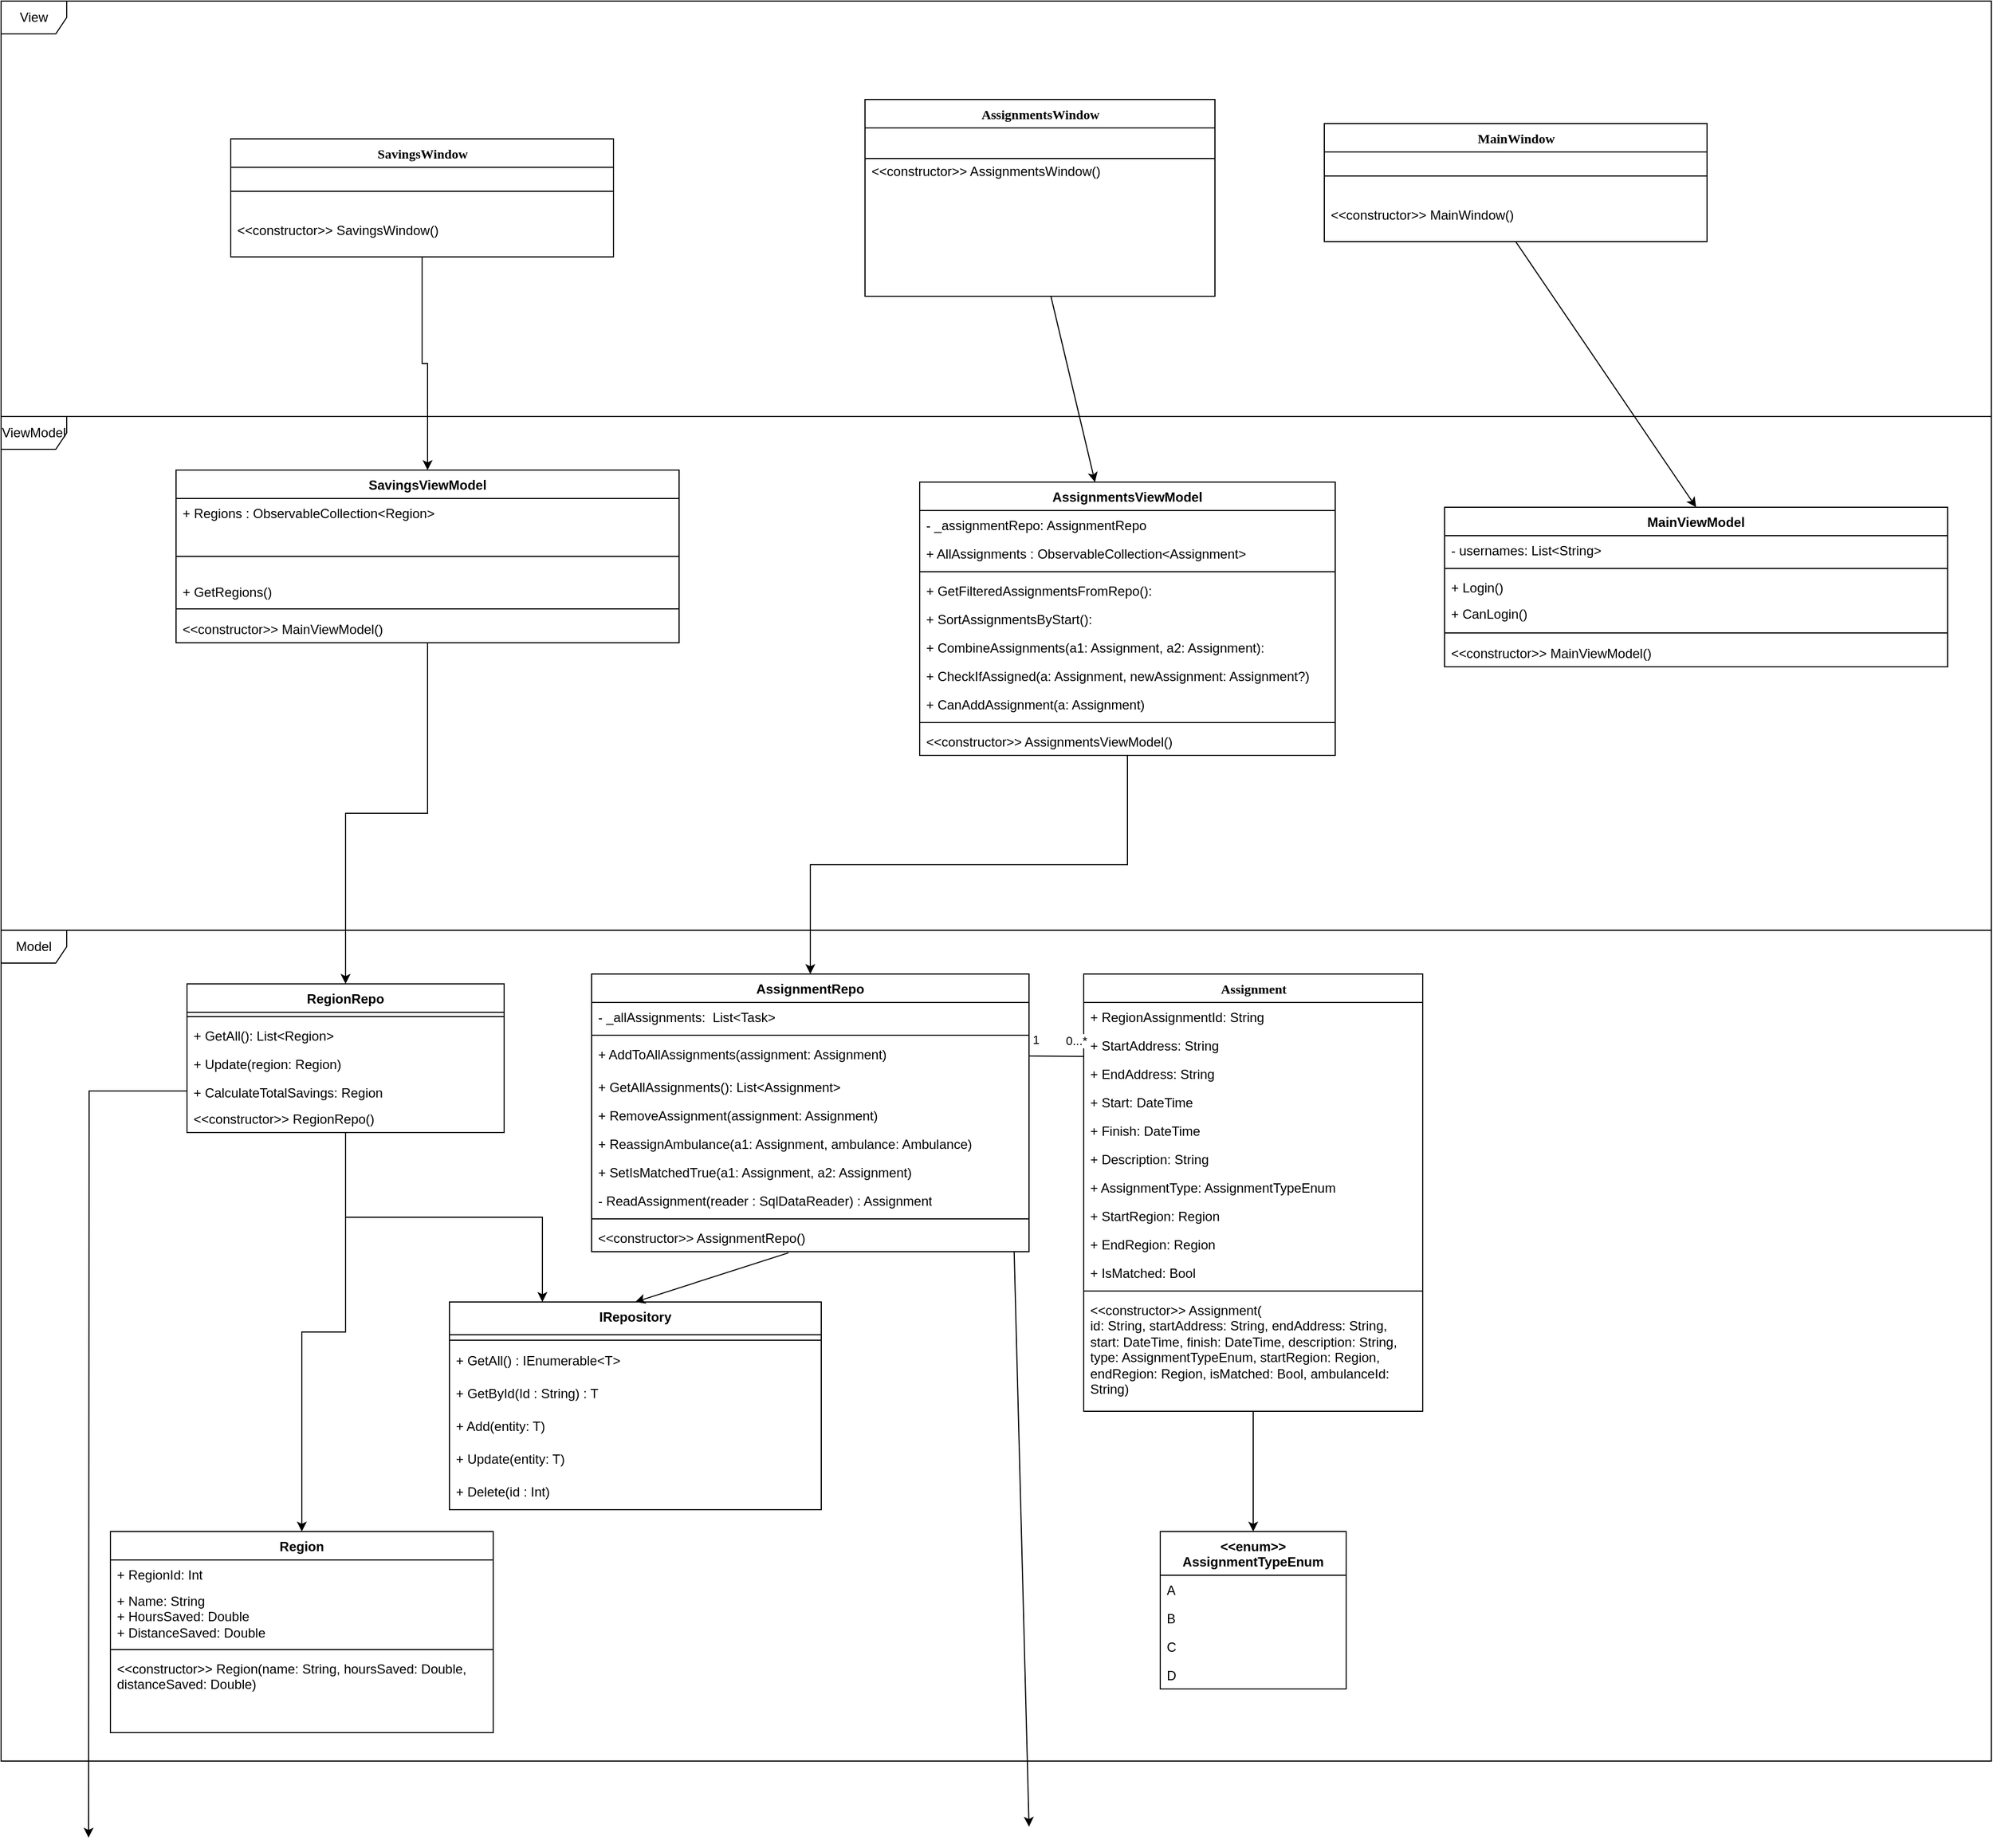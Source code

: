 <mxfile version="24.7.16">
  <diagram name="Page-1" id="6133507b-19e7-1e82-6fc7-422aa6c4b21f">
    <mxGraphModel dx="3480" dy="1374" grid="1" gridSize="10" guides="1" tooltips="1" connect="1" arrows="1" fold="1" page="1" pageScale="1" pageWidth="1100" pageHeight="850" background="none" math="0" shadow="0">
      <root>
        <mxCell id="0" />
        <mxCell id="1" parent="0" />
        <object label="&lt;div&gt;AssignmentsWindow&lt;/div&gt;&lt;div&gt;&lt;br&gt;&lt;/div&gt;" AssignmentsWindow="" id="78961159f06e98e8-17">
          <mxCell style="swimlane;html=1;fontStyle=1;align=center;verticalAlign=top;childLayout=stackLayout;horizontal=1;startSize=26;horizontalStack=0;resizeParent=1;resizeLast=0;collapsible=1;marginBottom=0;swimlaneFillColor=#ffffff;rounded=0;shadow=0;comic=0;labelBackgroundColor=none;strokeWidth=1;fillColor=none;fontFamily=Verdana;fontSize=12;movable=1;resizable=1;rotatable=1;deletable=1;editable=1;locked=0;connectable=1;" parent="1" vertex="1">
            <mxGeometry x="20" y="100" width="320" height="180" as="geometry" />
          </mxCell>
        </object>
        <mxCell id="w_FCNFXschIVTDnrTgpB-2" value="&amp;nbsp;" style="text;strokeColor=none;fillColor=none;align=left;verticalAlign=top;spacingLeft=4;spacingRight=4;overflow=hidden;rotatable=0;points=[[0,0.5],[1,0.5]];portConstraint=eastwest;whiteSpace=wrap;html=1;" parent="78961159f06e98e8-17" vertex="1">
          <mxGeometry y="26" width="320" height="26" as="geometry" />
        </mxCell>
        <mxCell id="w_FCNFXschIVTDnrTgpB-6" value="&amp;lt;&amp;lt;constructor&amp;gt;&amp;gt; AssignmentsWindow() " style="text;strokeColor=none;fillColor=none;align=left;verticalAlign=top;spacingLeft=4;spacingRight=4;overflow=hidden;rotatable=0;points=[[0,0.5],[1,0.5]];portConstraint=eastwest;whiteSpace=wrap;html=1;" parent="78961159f06e98e8-17" vertex="1">
          <mxGeometry y="52" width="320" height="26" as="geometry" />
        </mxCell>
        <mxCell id="78961159f06e98e8-43" value="MainWindow" style="swimlane;html=1;fontStyle=1;align=center;verticalAlign=top;childLayout=stackLayout;horizontal=1;startSize=26;horizontalStack=0;resizeParent=1;resizeLast=0;collapsible=1;marginBottom=0;swimlaneFillColor=#ffffff;rounded=0;shadow=0;comic=0;labelBackgroundColor=none;strokeWidth=1;fillColor=none;fontFamily=Verdana;fontSize=12" parent="1" vertex="1">
          <mxGeometry x="440" y="122" width="350" height="108" as="geometry" />
        </mxCell>
        <mxCell id="w_FCNFXschIVTDnrTgpB-13" value="" style="line;strokeWidth=1;fillColor=none;align=left;verticalAlign=middle;spacingTop=-1;spacingLeft=3;spacingRight=3;rotatable=0;labelPosition=right;points=[];portConstraint=eastwest;strokeColor=inherit;" parent="78961159f06e98e8-43" vertex="1">
          <mxGeometry y="26" width="350" height="44" as="geometry" />
        </mxCell>
        <mxCell id="w_FCNFXschIVTDnrTgpB-14" value="&amp;lt;&amp;lt;constructor&amp;gt;&amp;gt; MainWindow() " style="text;strokeColor=none;fillColor=none;align=left;verticalAlign=top;spacingLeft=4;spacingRight=4;overflow=hidden;rotatable=0;points=[[0,0.5],[1,0.5]];portConstraint=eastwest;whiteSpace=wrap;html=1;" parent="78961159f06e98e8-43" vertex="1">
          <mxGeometry y="70" width="350" height="20" as="geometry" />
        </mxCell>
        <mxCell id="78961159f06e98e8-108" value="Assignment" style="swimlane;html=1;fontStyle=1;align=center;verticalAlign=top;childLayout=stackLayout;horizontal=1;startSize=26;horizontalStack=0;resizeParent=1;resizeLast=0;collapsible=1;marginBottom=0;swimlaneFillColor=#ffffff;rounded=0;shadow=0;comic=0;labelBackgroundColor=none;strokeWidth=1;fillColor=none;fontFamily=Verdana;fontSize=12" parent="1" vertex="1">
          <mxGeometry x="220" y="900" width="310" height="400" as="geometry" />
        </mxCell>
        <mxCell id="78961159f06e98e8-109" value="+ RegionAssignmentId: String" style="text;html=1;strokeColor=none;fillColor=none;align=left;verticalAlign=top;spacingLeft=4;spacingRight=4;whiteSpace=wrap;overflow=hidden;rotatable=0;points=[[0,0.5],[1,0.5]];portConstraint=eastwest;" parent="78961159f06e98e8-108" vertex="1">
          <mxGeometry y="26" width="310" height="26" as="geometry" />
        </mxCell>
        <mxCell id="78961159f06e98e8-110" value="+ StartAddress: String" style="text;html=1;strokeColor=none;fillColor=none;align=left;verticalAlign=top;spacingLeft=4;spacingRight=4;whiteSpace=wrap;overflow=hidden;rotatable=0;points=[[0,0.5],[1,0.5]];portConstraint=eastwest;" parent="78961159f06e98e8-108" vertex="1">
          <mxGeometry y="52" width="310" height="26" as="geometry" />
        </mxCell>
        <mxCell id="wk8aedMz6wveuseHpSyb-9" value="+ EndAddress: String" style="text;html=1;strokeColor=none;fillColor=none;align=left;verticalAlign=top;spacingLeft=4;spacingRight=4;whiteSpace=wrap;overflow=hidden;rotatable=0;points=[[0,0.5],[1,0.5]];portConstraint=eastwest;" parent="78961159f06e98e8-108" vertex="1">
          <mxGeometry y="78" width="310" height="26" as="geometry" />
        </mxCell>
        <mxCell id="wk8aedMz6wveuseHpSyb-10" value="+ Start: DateTime" style="text;html=1;strokeColor=none;fillColor=none;align=left;verticalAlign=top;spacingLeft=4;spacingRight=4;whiteSpace=wrap;overflow=hidden;rotatable=0;points=[[0,0.5],[1,0.5]];portConstraint=eastwest;" parent="78961159f06e98e8-108" vertex="1">
          <mxGeometry y="104" width="310" height="26" as="geometry" />
        </mxCell>
        <mxCell id="wk8aedMz6wveuseHpSyb-11" value="+ Finish: DateTime" style="text;html=1;strokeColor=none;fillColor=none;align=left;verticalAlign=top;spacingLeft=4;spacingRight=4;whiteSpace=wrap;overflow=hidden;rotatable=0;points=[[0,0.5],[1,0.5]];portConstraint=eastwest;" parent="78961159f06e98e8-108" vertex="1">
          <mxGeometry y="130" width="310" height="26" as="geometry" />
        </mxCell>
        <mxCell id="wk8aedMz6wveuseHpSyb-12" value="+ Description: String" style="text;html=1;strokeColor=none;fillColor=none;align=left;verticalAlign=top;spacingLeft=4;spacingRight=4;whiteSpace=wrap;overflow=hidden;rotatable=0;points=[[0,0.5],[1,0.5]];portConstraint=eastwest;" parent="78961159f06e98e8-108" vertex="1">
          <mxGeometry y="156" width="310" height="26" as="geometry" />
        </mxCell>
        <mxCell id="wk8aedMz6wveuseHpSyb-13" value="+ AssignmentType: AssignmentTypeEnum" style="text;html=1;strokeColor=none;fillColor=none;align=left;verticalAlign=top;spacingLeft=4;spacingRight=4;whiteSpace=wrap;overflow=hidden;rotatable=0;points=[[0,0.5],[1,0.5]];portConstraint=eastwest;" parent="78961159f06e98e8-108" vertex="1">
          <mxGeometry y="182" width="310" height="26" as="geometry" />
        </mxCell>
        <mxCell id="wk8aedMz6wveuseHpSyb-14" value="&lt;div&gt;+ StartRegion: Region&lt;/div&gt;" style="text;html=1;strokeColor=none;fillColor=none;align=left;verticalAlign=top;spacingLeft=4;spacingRight=4;whiteSpace=wrap;overflow=hidden;rotatable=0;points=[[0,0.5],[1,0.5]];portConstraint=eastwest;" parent="78961159f06e98e8-108" vertex="1">
          <mxGeometry y="208" width="310" height="26" as="geometry" />
        </mxCell>
        <mxCell id="wk8aedMz6wveuseHpSyb-15" value="+ EndRegion: Region" style="text;html=1;strokeColor=none;fillColor=none;align=left;verticalAlign=top;spacingLeft=4;spacingRight=4;whiteSpace=wrap;overflow=hidden;rotatable=0;points=[[0,0.5],[1,0.5]];portConstraint=eastwest;" parent="78961159f06e98e8-108" vertex="1">
          <mxGeometry y="234" width="310" height="26" as="geometry" />
        </mxCell>
        <mxCell id="wk8aedMz6wveuseHpSyb-40" value="+ IsMatched: Bool" style="text;html=1;strokeColor=none;fillColor=none;align=left;verticalAlign=top;spacingLeft=4;spacingRight=4;whiteSpace=wrap;overflow=hidden;rotatable=0;points=[[0,0.5],[1,0.5]];portConstraint=eastwest;" parent="78961159f06e98e8-108" vertex="1">
          <mxGeometry y="260" width="310" height="26" as="geometry" />
        </mxCell>
        <mxCell id="78961159f06e98e8-116" value="" style="line;html=1;strokeWidth=1;fillColor=none;align=left;verticalAlign=middle;spacingTop=-1;spacingLeft=3;spacingRight=3;rotatable=0;labelPosition=right;points=[];portConstraint=eastwest;" parent="78961159f06e98e8-108" vertex="1">
          <mxGeometry y="286" width="310" height="8" as="geometry" />
        </mxCell>
        <mxCell id="pi39ZVfkWH-q8esaPO29-7" value="&lt;div&gt;&amp;lt;&amp;lt;constructor&amp;gt;&amp;gt; Assignment(&lt;/div&gt;&lt;div&gt;id: String, startAddress: String, endAddress: String,&lt;/div&gt;&lt;div&gt;start: DateTime, finish: DateTime, description: String,&lt;/div&gt;&lt;div&gt;type: AssignmentTypeEnum, startRegion: Region,&lt;/div&gt;&lt;div&gt;endRegion: Region, isMatched: Bool, ambulanceId: String)&lt;/div&gt;" style="text;strokeColor=none;fillColor=none;align=left;verticalAlign=top;spacingLeft=4;spacingRight=4;overflow=hidden;rotatable=0;points=[[0,0.5],[1,0.5]];portConstraint=eastwest;whiteSpace=wrap;html=1;" parent="78961159f06e98e8-108" vertex="1">
          <mxGeometry y="294" width="310" height="106" as="geometry" />
        </mxCell>
        <mxCell id="LiIIhhn5Ps5Z9-WXhKOp-2" value="View" style="shape=umlFrame;whiteSpace=wrap;html=1;pointerEvents=0;" parent="1" vertex="1">
          <mxGeometry x="-770" y="10" width="1820" height="380" as="geometry" />
        </mxCell>
        <mxCell id="LiIIhhn5Ps5Z9-WXhKOp-3" value="ViewModel" style="shape=umlFrame;whiteSpace=wrap;html=1;pointerEvents=0;" parent="1" vertex="1">
          <mxGeometry x="-770" y="390" width="1820" height="470" as="geometry" />
        </mxCell>
        <mxCell id="LiIIhhn5Ps5Z9-WXhKOp-4" value="Model" style="shape=umlFrame;whiteSpace=wrap;html=1;pointerEvents=0;" parent="1" vertex="1">
          <mxGeometry x="-770" y="860" width="1820" height="760" as="geometry" />
        </mxCell>
        <mxCell id="wk8aedMz6wveuseHpSyb-1" value="AssignmentRepo" style="swimlane;fontStyle=1;align=center;verticalAlign=top;childLayout=stackLayout;horizontal=1;startSize=26;horizontalStack=0;resizeParent=1;resizeParentMax=0;resizeLast=0;collapsible=1;marginBottom=0;whiteSpace=wrap;html=1;" parent="1" vertex="1">
          <mxGeometry x="-230" y="900" width="400" height="254" as="geometry" />
        </mxCell>
        <mxCell id="wk8aedMz6wveuseHpSyb-2" value="- _allAssignments:&amp;nbsp; List&amp;lt;Task&amp;gt;" style="text;strokeColor=none;fillColor=none;align=left;verticalAlign=top;spacingLeft=4;spacingRight=4;overflow=hidden;rotatable=0;points=[[0,0.5],[1,0.5]];portConstraint=eastwest;whiteSpace=wrap;html=1;" parent="wk8aedMz6wveuseHpSyb-1" vertex="1">
          <mxGeometry y="26" width="400" height="26" as="geometry" />
        </mxCell>
        <mxCell id="wk8aedMz6wveuseHpSyb-3" value="" style="line;strokeWidth=1;fillColor=none;align=left;verticalAlign=middle;spacingTop=-1;spacingLeft=3;spacingRight=3;rotatable=0;labelPosition=right;points=[];portConstraint=eastwest;strokeColor=inherit;" parent="wk8aedMz6wveuseHpSyb-1" vertex="1">
          <mxGeometry y="52" width="400" height="8" as="geometry" />
        </mxCell>
        <mxCell id="wk8aedMz6wveuseHpSyb-44" value="+ AddToAllAssignments(assignment: Assignment)" style="text;html=1;strokeColor=none;fillColor=none;align=left;verticalAlign=top;spacingLeft=4;spacingRight=4;whiteSpace=wrap;overflow=hidden;rotatable=0;points=[[0,0.5],[1,0.5]];portConstraint=eastwest;" parent="wk8aedMz6wveuseHpSyb-1" vertex="1">
          <mxGeometry y="60" width="400" height="30" as="geometry" />
        </mxCell>
        <mxCell id="wk8aedMz6wveuseHpSyb-45" value="+ GetAllAssignments(): List&amp;lt;Assignment&amp;gt;" style="text;html=1;strokeColor=none;fillColor=none;align=left;verticalAlign=top;spacingLeft=4;spacingRight=4;whiteSpace=wrap;overflow=hidden;rotatable=0;points=[[0,0.5],[1,0.5]];portConstraint=eastwest;" parent="wk8aedMz6wveuseHpSyb-1" vertex="1">
          <mxGeometry y="90" width="400" height="26" as="geometry" />
        </mxCell>
        <mxCell id="wk8aedMz6wveuseHpSyb-46" value="+ RemoveAssignment(assignment: Assignment)" style="text;html=1;strokeColor=none;fillColor=none;align=left;verticalAlign=top;spacingLeft=4;spacingRight=4;whiteSpace=wrap;overflow=hidden;rotatable=0;points=[[0,0.5],[1,0.5]];portConstraint=eastwest;" parent="wk8aedMz6wveuseHpSyb-1" vertex="1">
          <mxGeometry y="116" width="400" height="26" as="geometry" />
        </mxCell>
        <mxCell id="pi39ZVfkWH-q8esaPO29-2" value="+ ReassignAmbulance(a1: Assignment, ambulance: Ambulance)&amp;nbsp; " style="text;strokeColor=none;fillColor=none;align=left;verticalAlign=top;spacingLeft=4;spacingRight=4;overflow=hidden;rotatable=0;points=[[0,0.5],[1,0.5]];portConstraint=eastwest;whiteSpace=wrap;html=1;" parent="wk8aedMz6wveuseHpSyb-1" vertex="1">
          <mxGeometry y="142" width="400" height="26" as="geometry" />
        </mxCell>
        <mxCell id="pi39ZVfkWH-q8esaPO29-3" value="+ SetIsMatchedTrue(a1: Assignment, a2: Assignment)" style="text;strokeColor=none;fillColor=none;align=left;verticalAlign=top;spacingLeft=4;spacingRight=4;overflow=hidden;rotatable=0;points=[[0,0.5],[1,0.5]];portConstraint=eastwest;whiteSpace=wrap;html=1;" parent="wk8aedMz6wveuseHpSyb-1" vertex="1">
          <mxGeometry y="168" width="400" height="26" as="geometry" />
        </mxCell>
        <mxCell id="ruRPyzoUIk_TEETxhgX9-29" value="- ReadAssignment(reader : SqlDataReader) : Assignment" style="text;strokeColor=none;fillColor=none;align=left;verticalAlign=top;spacingLeft=4;spacingRight=4;overflow=hidden;rotatable=0;points=[[0,0.5],[1,0.5]];portConstraint=eastwest;whiteSpace=wrap;html=1;" parent="wk8aedMz6wveuseHpSyb-1" vertex="1">
          <mxGeometry y="194" width="400" height="26" as="geometry" />
        </mxCell>
        <mxCell id="w_FCNFXschIVTDnrTgpB-23" value="" style="line;strokeWidth=1;fillColor=none;align=left;verticalAlign=middle;spacingTop=-1;spacingLeft=3;spacingRight=3;rotatable=0;labelPosition=right;points=[];portConstraint=eastwest;strokeColor=inherit;" parent="wk8aedMz6wveuseHpSyb-1" vertex="1">
          <mxGeometry y="220" width="400" height="8" as="geometry" />
        </mxCell>
        <mxCell id="w_FCNFXschIVTDnrTgpB-24" value="&amp;lt;&amp;lt;constructor&amp;gt;&amp;gt; AssignmentRepo()" style="text;strokeColor=none;fillColor=none;align=left;verticalAlign=top;spacingLeft=4;spacingRight=4;overflow=hidden;rotatable=0;points=[[0,0.5],[1,0.5]];portConstraint=eastwest;whiteSpace=wrap;html=1;" parent="wk8aedMz6wveuseHpSyb-1" vertex="1">
          <mxGeometry y="228" width="400" height="26" as="geometry" />
        </mxCell>
        <mxCell id="wk8aedMz6wveuseHpSyb-50" value="" style="endArrow=none;html=1;rounded=0;exitX=1;exitY=0.5;exitDx=0;exitDy=0;entryX=0;entryY=0.897;entryDx=0;entryDy=0;entryPerimeter=0;" parent="1" source="wk8aedMz6wveuseHpSyb-44" target="78961159f06e98e8-110" edge="1">
          <mxGeometry width="50" height="50" relative="1" as="geometry">
            <mxPoint x="530" y="1150" as="sourcePoint" />
            <mxPoint x="580" y="1100" as="targetPoint" />
          </mxGeometry>
        </mxCell>
        <mxCell id="wk8aedMz6wveuseHpSyb-53" value="0...*" style="edgeLabel;html=1;align=center;verticalAlign=middle;resizable=0;points=[];" parent="wk8aedMz6wveuseHpSyb-50" vertex="1" connectable="0">
          <mxGeometry x="0.692" relative="1" as="geometry">
            <mxPoint y="-15" as="offset" />
          </mxGeometry>
        </mxCell>
        <mxCell id="wk8aedMz6wveuseHpSyb-54" value="1" style="edgeLabel;html=1;align=center;verticalAlign=middle;resizable=0;points=[];" parent="wk8aedMz6wveuseHpSyb-50" vertex="1" connectable="0">
          <mxGeometry x="-0.756" y="1" relative="1" as="geometry">
            <mxPoint y="-14" as="offset" />
          </mxGeometry>
        </mxCell>
        <mxCell id="wk8aedMz6wveuseHpSyb-57" value="MainViewModel" style="swimlane;fontStyle=1;align=center;verticalAlign=top;childLayout=stackLayout;horizontal=1;startSize=26;horizontalStack=0;resizeParent=1;resizeParentMax=0;resizeLast=0;collapsible=1;marginBottom=0;whiteSpace=wrap;html=1;" parent="1" vertex="1">
          <mxGeometry x="550" y="473" width="460" height="146" as="geometry" />
        </mxCell>
        <mxCell id="ruRPyzoUIk_TEETxhgX9-1" value="- usernames: List&amp;lt;String&amp;gt;" style="text;strokeColor=none;fillColor=none;align=left;verticalAlign=top;spacingLeft=4;spacingRight=4;overflow=hidden;rotatable=0;points=[[0,0.5],[1,0.5]];portConstraint=eastwest;whiteSpace=wrap;html=1;" parent="wk8aedMz6wveuseHpSyb-57" vertex="1">
          <mxGeometry y="26" width="460" height="26" as="geometry" />
        </mxCell>
        <mxCell id="ruRPyzoUIk_TEETxhgX9-3" value="" style="line;strokeWidth=1;fillColor=none;align=left;verticalAlign=middle;spacingTop=-1;spacingLeft=3;spacingRight=3;rotatable=0;labelPosition=right;points=[];portConstraint=eastwest;strokeColor=inherit;" parent="wk8aedMz6wveuseHpSyb-57" vertex="1">
          <mxGeometry y="52" width="460" height="8" as="geometry" />
        </mxCell>
        <mxCell id="ruRPyzoUIk_TEETxhgX9-6" value="+ Login()" style="text;strokeColor=none;fillColor=none;align=left;verticalAlign=top;spacingLeft=4;spacingRight=4;overflow=hidden;rotatable=0;points=[[0,0.5],[1,0.5]];portConstraint=eastwest;whiteSpace=wrap;html=1;" parent="wk8aedMz6wveuseHpSyb-57" vertex="1">
          <mxGeometry y="60" width="460" height="24" as="geometry" />
        </mxCell>
        <mxCell id="ruRPyzoUIk_TEETxhgX9-7" value="+ CanLogin()" style="text;strokeColor=none;fillColor=none;align=left;verticalAlign=top;spacingLeft=4;spacingRight=4;overflow=hidden;rotatable=0;points=[[0,0.5],[1,0.5]];portConstraint=eastwest;whiteSpace=wrap;html=1;" parent="wk8aedMz6wveuseHpSyb-57" vertex="1">
          <mxGeometry y="84" width="460" height="26" as="geometry" />
        </mxCell>
        <mxCell id="ruRPyzoUIk_TEETxhgX9-4" value="" style="line;strokeWidth=1;fillColor=none;align=left;verticalAlign=middle;spacingTop=-1;spacingLeft=3;spacingRight=3;rotatable=0;labelPosition=right;points=[];portConstraint=eastwest;strokeColor=inherit;" parent="wk8aedMz6wveuseHpSyb-57" vertex="1">
          <mxGeometry y="110" width="460" height="10" as="geometry" />
        </mxCell>
        <mxCell id="ruRPyzoUIk_TEETxhgX9-5" value="&amp;lt;&amp;lt;constructor&amp;gt;&amp;gt; MainViewModel()" style="text;strokeColor=none;fillColor=none;align=left;verticalAlign=top;spacingLeft=4;spacingRight=4;overflow=hidden;rotatable=0;points=[[0,0.5],[1,0.5]];portConstraint=eastwest;whiteSpace=wrap;html=1;" parent="wk8aedMz6wveuseHpSyb-57" vertex="1">
          <mxGeometry y="120" width="460" height="26" as="geometry" />
        </mxCell>
        <mxCell id="wk8aedMz6wveuseHpSyb-61" value="AssignmentsViewModel" style="swimlane;fontStyle=1;align=center;verticalAlign=top;childLayout=stackLayout;horizontal=1;startSize=26;horizontalStack=0;resizeParent=1;resizeParentMax=0;resizeLast=0;collapsible=1;marginBottom=0;whiteSpace=wrap;html=1;" parent="1" vertex="1">
          <mxGeometry x="70" y="450" width="380" height="250" as="geometry" />
        </mxCell>
        <mxCell id="wk8aedMz6wveuseHpSyb-62" value="- _assignmentRepo: AssignmentRepo" style="text;strokeColor=none;fillColor=none;align=left;verticalAlign=top;spacingLeft=4;spacingRight=4;overflow=hidden;rotatable=0;points=[[0,0.5],[1,0.5]];portConstraint=eastwest;whiteSpace=wrap;html=1;" parent="wk8aedMz6wveuseHpSyb-61" vertex="1">
          <mxGeometry y="26" width="380" height="26" as="geometry" />
        </mxCell>
        <mxCell id="w_FCNFXschIVTDnrTgpB-15" value="+ AllAssignments : ObservableCollection&amp;lt;Assignment&amp;gt;" style="text;strokeColor=none;fillColor=none;align=left;verticalAlign=top;spacingLeft=4;spacingRight=4;overflow=hidden;rotatable=0;points=[[0,0.5],[1,0.5]];portConstraint=eastwest;whiteSpace=wrap;html=1;" parent="wk8aedMz6wveuseHpSyb-61" vertex="1">
          <mxGeometry y="52" width="380" height="26" as="geometry" />
        </mxCell>
        <mxCell id="wk8aedMz6wveuseHpSyb-63" value="" style="line;strokeWidth=1;fillColor=none;align=left;verticalAlign=middle;spacingTop=-1;spacingLeft=3;spacingRight=3;rotatable=0;labelPosition=right;points=[];portConstraint=eastwest;strokeColor=inherit;" parent="wk8aedMz6wveuseHpSyb-61" vertex="1">
          <mxGeometry y="78" width="380" height="8" as="geometry" />
        </mxCell>
        <mxCell id="wk8aedMz6wveuseHpSyb-64" value="+ GetFilteredAssignmentsFromRepo():&amp;nbsp;" style="text;strokeColor=none;fillColor=none;align=left;verticalAlign=top;spacingLeft=4;spacingRight=4;overflow=hidden;rotatable=0;points=[[0,0.5],[1,0.5]];portConstraint=eastwest;whiteSpace=wrap;html=1;" parent="wk8aedMz6wveuseHpSyb-61" vertex="1">
          <mxGeometry y="86" width="380" height="26" as="geometry" />
        </mxCell>
        <mxCell id="wk8aedMz6wveuseHpSyb-71" value="&lt;div&gt;+ SortAssignmentsByStart():&lt;/div&gt;&lt;div&gt;&lt;br&gt;&lt;/div&gt;" style="text;strokeColor=none;fillColor=none;align=left;verticalAlign=top;spacingLeft=4;spacingRight=4;overflow=hidden;rotatable=0;points=[[0,0.5],[1,0.5]];portConstraint=eastwest;whiteSpace=wrap;html=1;" parent="wk8aedMz6wveuseHpSyb-61" vertex="1">
          <mxGeometry y="112" width="380" height="26" as="geometry" />
        </mxCell>
        <mxCell id="pi39ZVfkWH-q8esaPO29-1" value="+ CombineAssignments(a1: Assignment, a2: Assignment):" style="text;strokeColor=none;fillColor=none;align=left;verticalAlign=top;spacingLeft=4;spacingRight=4;overflow=hidden;rotatable=0;points=[[0,0.5],[1,0.5]];portConstraint=eastwest;whiteSpace=wrap;html=1;" parent="wk8aedMz6wveuseHpSyb-61" vertex="1">
          <mxGeometry y="138" width="380" height="26" as="geometry" />
        </mxCell>
        <mxCell id="FW3K1UX7M-Oo-U68jjP3-2" value="+ CheckIfAssigned(a: Assignment, newAssignment: Assignment?)" style="text;strokeColor=none;fillColor=none;align=left;verticalAlign=top;spacingLeft=4;spacingRight=4;overflow=hidden;rotatable=0;points=[[0,0.5],[1,0.5]];portConstraint=eastwest;whiteSpace=wrap;html=1;" parent="wk8aedMz6wveuseHpSyb-61" vertex="1">
          <mxGeometry y="164" width="380" height="26" as="geometry" />
        </mxCell>
        <mxCell id="FW3K1UX7M-Oo-U68jjP3-3" value="+&amp;nbsp;CanAddAssignment(a: Assignment)" style="text;strokeColor=none;fillColor=none;align=left;verticalAlign=top;spacingLeft=4;spacingRight=4;overflow=hidden;rotatable=0;points=[[0,0.5],[1,0.5]];portConstraint=eastwest;whiteSpace=wrap;html=1;" parent="wk8aedMz6wveuseHpSyb-61" vertex="1">
          <mxGeometry y="190" width="380" height="26" as="geometry" />
        </mxCell>
        <mxCell id="w_FCNFXschIVTDnrTgpB-22" value="" style="line;strokeWidth=1;fillColor=none;align=left;verticalAlign=middle;spacingTop=-1;spacingLeft=3;spacingRight=3;rotatable=0;labelPosition=right;points=[];portConstraint=eastwest;strokeColor=inherit;" parent="wk8aedMz6wveuseHpSyb-61" vertex="1">
          <mxGeometry y="216" width="380" height="8" as="geometry" />
        </mxCell>
        <mxCell id="w_FCNFXschIVTDnrTgpB-21" value="&amp;lt;&amp;lt;constructor&amp;gt;&amp;gt; AssignmentsViewModel()" style="text;strokeColor=none;fillColor=none;align=left;verticalAlign=top;spacingLeft=4;spacingRight=4;overflow=hidden;rotatable=0;points=[[0,0.5],[1,0.5]];portConstraint=eastwest;whiteSpace=wrap;html=1;" parent="wk8aedMz6wveuseHpSyb-61" vertex="1">
          <mxGeometry y="224" width="380" height="26" as="geometry" />
        </mxCell>
        <mxCell id="wk8aedMz6wveuseHpSyb-65" value="" style="endArrow=none;html=1;rounded=0;exitX=0.5;exitY=0;exitDx=0;exitDy=0;startArrow=classic;startFill=1;" parent="1" source="wk8aedMz6wveuseHpSyb-1" target="wk8aedMz6wveuseHpSyb-61" edge="1">
          <mxGeometry width="50" height="50" relative="1" as="geometry">
            <mxPoint x="420" y="620" as="sourcePoint" />
            <mxPoint x="560" y="580" as="targetPoint" />
            <Array as="points">
              <mxPoint x="-30" y="800" />
              <mxPoint x="260" y="800" />
            </Array>
          </mxGeometry>
        </mxCell>
        <mxCell id="w_FCNFXschIVTDnrTgpB-5" value="" style="line;strokeWidth=1;fillColor=none;align=left;verticalAlign=middle;spacingTop=-1;spacingLeft=3;spacingRight=3;rotatable=0;labelPosition=right;points=[];portConstraint=eastwest;strokeColor=inherit;" parent="1" vertex="1">
          <mxGeometry x="20" y="150" width="320" height="8" as="geometry" />
        </mxCell>
        <mxCell id="w_FCNFXschIVTDnrTgpB-17" value="" style="endArrow=classic;html=1;rounded=0;entryX=0.5;entryY=0;entryDx=0;entryDy=0;exitX=0.5;exitY=1;exitDx=0;exitDy=0;" parent="1" source="78961159f06e98e8-43" target="wk8aedMz6wveuseHpSyb-57" edge="1">
          <mxGeometry width="50" height="50" relative="1" as="geometry">
            <mxPoint x="620" y="280" as="sourcePoint" />
            <mxPoint x="670" y="280" as="targetPoint" />
          </mxGeometry>
        </mxCell>
        <mxCell id="w_FCNFXschIVTDnrTgpB-20" value="" style="endArrow=classic;html=1;rounded=0;" parent="1" target="wk8aedMz6wveuseHpSyb-61" edge="1">
          <mxGeometry width="50" height="50" relative="1" as="geometry">
            <mxPoint x="190" y="280" as="sourcePoint" />
            <mxPoint x="220" y="190" as="targetPoint" />
          </mxGeometry>
        </mxCell>
        <mxCell id="w_FCNFXschIVTDnrTgpB-25" value="&lt;div&gt;&amp;lt;&amp;lt;enum&amp;gt;&amp;gt;&lt;/div&gt;AssignmentTypeEnum" style="swimlane;fontStyle=1;align=center;verticalAlign=top;childLayout=stackLayout;horizontal=1;startSize=40;horizontalStack=0;resizeParent=1;resizeParentMax=0;resizeLast=0;collapsible=1;marginBottom=0;whiteSpace=wrap;html=1;" parent="1" vertex="1">
          <mxGeometry x="290" y="1410" width="170" height="144" as="geometry" />
        </mxCell>
        <mxCell id="w_FCNFXschIVTDnrTgpB-26" value="A" style="text;strokeColor=none;fillColor=none;align=left;verticalAlign=top;spacingLeft=4;spacingRight=4;overflow=hidden;rotatable=0;points=[[0,0.5],[1,0.5]];portConstraint=eastwest;whiteSpace=wrap;html=1;" parent="w_FCNFXschIVTDnrTgpB-25" vertex="1">
          <mxGeometry y="40" width="170" height="26" as="geometry" />
        </mxCell>
        <mxCell id="w_FCNFXschIVTDnrTgpB-27" value="B" style="text;strokeColor=none;fillColor=none;align=left;verticalAlign=top;spacingLeft=4;spacingRight=4;overflow=hidden;rotatable=0;points=[[0,0.5],[1,0.5]];portConstraint=eastwest;whiteSpace=wrap;html=1;" parent="w_FCNFXschIVTDnrTgpB-25" vertex="1">
          <mxGeometry y="66" width="170" height="26" as="geometry" />
        </mxCell>
        <mxCell id="w_FCNFXschIVTDnrTgpB-28" value="C" style="text;strokeColor=none;fillColor=none;align=left;verticalAlign=top;spacingLeft=4;spacingRight=4;overflow=hidden;rotatable=0;points=[[0,0.5],[1,0.5]];portConstraint=eastwest;whiteSpace=wrap;html=1;" parent="w_FCNFXschIVTDnrTgpB-25" vertex="1">
          <mxGeometry y="92" width="170" height="26" as="geometry" />
        </mxCell>
        <mxCell id="w_FCNFXschIVTDnrTgpB-29" value="D" style="text;strokeColor=none;fillColor=none;align=left;verticalAlign=top;spacingLeft=4;spacingRight=4;overflow=hidden;rotatable=0;points=[[0,0.5],[1,0.5]];portConstraint=eastwest;whiteSpace=wrap;html=1;" parent="w_FCNFXschIVTDnrTgpB-25" vertex="1">
          <mxGeometry y="118" width="170" height="26" as="geometry" />
        </mxCell>
        <mxCell id="pi39ZVfkWH-q8esaPO29-10" value="" style="endArrow=classic;html=1;rounded=0;" parent="1" source="78961159f06e98e8-108" target="w_FCNFXschIVTDnrTgpB-25" edge="1">
          <mxGeometry width="50" height="50" relative="1" as="geometry">
            <mxPoint x="410" y="1390" as="sourcePoint" />
            <mxPoint x="460" y="1340" as="targetPoint" />
          </mxGeometry>
        </mxCell>
        <mxCell id="ruRPyzoUIk_TEETxhgX9-8" value="IRepository" style="swimlane;fontStyle=1;align=center;verticalAlign=top;childLayout=stackLayout;horizontal=1;startSize=30;horizontalStack=0;resizeParent=1;resizeParentMax=0;resizeLast=0;collapsible=1;marginBottom=0;whiteSpace=wrap;html=1;" parent="1" vertex="1">
          <mxGeometry x="-360" y="1200" width="340" height="190" as="geometry" />
        </mxCell>
        <mxCell id="ruRPyzoUIk_TEETxhgX9-20" value="" style="line;html=1;strokeWidth=1;fillColor=none;align=left;verticalAlign=middle;spacingTop=-1;spacingLeft=3;spacingRight=3;rotatable=0;labelPosition=right;points=[];portConstraint=eastwest;" parent="ruRPyzoUIk_TEETxhgX9-8" vertex="1">
          <mxGeometry y="30" width="340" height="10" as="geometry" />
        </mxCell>
        <mxCell id="ruRPyzoUIk_TEETxhgX9-22" value="+ GetAll() :&amp;nbsp;IEnumerable&amp;lt;T&amp;gt;" style="text;html=1;strokeColor=none;fillColor=none;align=left;verticalAlign=top;spacingLeft=4;spacingRight=4;whiteSpace=wrap;overflow=hidden;rotatable=0;points=[[0,0.5],[1,0.5]];portConstraint=eastwest;" parent="ruRPyzoUIk_TEETxhgX9-8" vertex="1">
          <mxGeometry y="40" width="340" height="30" as="geometry" />
        </mxCell>
        <mxCell id="ruRPyzoUIk_TEETxhgX9-23" value="+ GetById(Id : String) : T" style="text;html=1;strokeColor=none;fillColor=none;align=left;verticalAlign=top;spacingLeft=4;spacingRight=4;whiteSpace=wrap;overflow=hidden;rotatable=0;points=[[0,0.5],[1,0.5]];portConstraint=eastwest;" parent="ruRPyzoUIk_TEETxhgX9-8" vertex="1">
          <mxGeometry y="70" width="340" height="30" as="geometry" />
        </mxCell>
        <mxCell id="ruRPyzoUIk_TEETxhgX9-25" value="+ Add(entity: T)&amp;nbsp;" style="text;html=1;strokeColor=none;fillColor=none;align=left;verticalAlign=top;spacingLeft=4;spacingRight=4;whiteSpace=wrap;overflow=hidden;rotatable=0;points=[[0,0.5],[1,0.5]];portConstraint=eastwest;" parent="ruRPyzoUIk_TEETxhgX9-8" vertex="1">
          <mxGeometry y="100" width="340" height="30" as="geometry" />
        </mxCell>
        <mxCell id="ruRPyzoUIk_TEETxhgX9-26" value="+ Update(entity: T)&amp;nbsp;" style="text;html=1;strokeColor=none;fillColor=none;align=left;verticalAlign=top;spacingLeft=4;spacingRight=4;whiteSpace=wrap;overflow=hidden;rotatable=0;points=[[0,0.5],[1,0.5]];portConstraint=eastwest;" parent="ruRPyzoUIk_TEETxhgX9-8" vertex="1">
          <mxGeometry y="130" width="340" height="30" as="geometry" />
        </mxCell>
        <mxCell id="ruRPyzoUIk_TEETxhgX9-27" value="+ Delete(id : Int)&amp;nbsp;" style="text;html=1;strokeColor=none;fillColor=none;align=left;verticalAlign=top;spacingLeft=4;spacingRight=4;whiteSpace=wrap;overflow=hidden;rotatable=0;points=[[0,0.5],[1,0.5]];portConstraint=eastwest;" parent="ruRPyzoUIk_TEETxhgX9-8" vertex="1">
          <mxGeometry y="160" width="340" height="30" as="geometry" />
        </mxCell>
        <mxCell id="ruRPyzoUIk_TEETxhgX9-28" value="" style="endArrow=classic;html=1;rounded=0;entryX=0.5;entryY=0;entryDx=0;entryDy=0;exitX=0.45;exitY=1.04;exitDx=0;exitDy=0;exitPerimeter=0;" parent="1" source="w_FCNFXschIVTDnrTgpB-24" target="ruRPyzoUIk_TEETxhgX9-8" edge="1">
          <mxGeometry width="50" height="50" relative="1" as="geometry">
            <mxPoint x="-40" y="1128" as="sourcePoint" />
            <mxPoint x="-40" y="1238" as="targetPoint" />
          </mxGeometry>
        </mxCell>
        <mxCell id="ruRPyzoUIk_TEETxhgX9-32" value="" style="endArrow=classic;html=1;rounded=0;exitX=0.966;exitY=1.008;exitDx=0;exitDy=0;exitPerimeter=0;" parent="1" source="w_FCNFXschIVTDnrTgpB-24" edge="1">
          <mxGeometry width="50" height="50" relative="1" as="geometry">
            <mxPoint x="160" y="1158" as="sourcePoint" />
            <mxPoint x="170" y="1680" as="targetPoint" />
          </mxGeometry>
        </mxCell>
        <mxCell id="nh3aIRSLyLPaPqqnHkec-24" style="edgeStyle=orthogonalEdgeStyle;rounded=0;orthogonalLoop=1;jettySize=auto;html=1;entryX=0.5;entryY=0;entryDx=0;entryDy=0;" parent="1" source="nh3aIRSLyLPaPqqnHkec-1" target="nh3aIRSLyLPaPqqnHkec-4" edge="1">
          <mxGeometry relative="1" as="geometry" />
        </mxCell>
        <mxCell id="nh3aIRSLyLPaPqqnHkec-1" value="SavingsWindow" style="swimlane;html=1;fontStyle=1;align=center;verticalAlign=top;childLayout=stackLayout;horizontal=1;startSize=26;horizontalStack=0;resizeParent=1;resizeLast=0;collapsible=1;marginBottom=0;swimlaneFillColor=#ffffff;rounded=0;shadow=0;comic=0;labelBackgroundColor=none;strokeWidth=1;fillColor=none;fontFamily=Verdana;fontSize=12" parent="1" vertex="1">
          <mxGeometry x="-560" y="136" width="350" height="108" as="geometry" />
        </mxCell>
        <mxCell id="nh3aIRSLyLPaPqqnHkec-2" value="" style="line;strokeWidth=1;fillColor=none;align=left;verticalAlign=middle;spacingTop=-1;spacingLeft=3;spacingRight=3;rotatable=0;labelPosition=right;points=[];portConstraint=eastwest;strokeColor=inherit;" parent="nh3aIRSLyLPaPqqnHkec-1" vertex="1">
          <mxGeometry y="26" width="350" height="44" as="geometry" />
        </mxCell>
        <mxCell id="nh3aIRSLyLPaPqqnHkec-3" value="&amp;lt;&amp;lt;constructor&amp;gt;&amp;gt; SavingsWindow() " style="text;strokeColor=none;fillColor=none;align=left;verticalAlign=top;spacingLeft=4;spacingRight=4;overflow=hidden;rotatable=0;points=[[0,0.5],[1,0.5]];portConstraint=eastwest;whiteSpace=wrap;html=1;" parent="nh3aIRSLyLPaPqqnHkec-1" vertex="1">
          <mxGeometry y="70" width="350" height="20" as="geometry" />
        </mxCell>
        <mxCell id="nh3aIRSLyLPaPqqnHkec-27" style="edgeStyle=orthogonalEdgeStyle;rounded=0;orthogonalLoop=1;jettySize=auto;html=1;entryX=0.5;entryY=0;entryDx=0;entryDy=0;" parent="1" source="nh3aIRSLyLPaPqqnHkec-4" target="nh3aIRSLyLPaPqqnHkec-17" edge="1">
          <mxGeometry relative="1" as="geometry" />
        </mxCell>
        <mxCell id="nh3aIRSLyLPaPqqnHkec-4" value="SavingsViewModel" style="swimlane;fontStyle=1;align=center;verticalAlign=top;childLayout=stackLayout;horizontal=1;startSize=26;horizontalStack=0;resizeParent=1;resizeParentMax=0;resizeLast=0;collapsible=1;marginBottom=0;whiteSpace=wrap;html=1;" parent="1" vertex="1">
          <mxGeometry x="-610" y="439" width="460" height="158" as="geometry" />
        </mxCell>
        <mxCell id="nh3aIRSLyLPaPqqnHkec-5" value="&lt;div&gt;+ Regions : ObservableCollection&amp;lt;Region&amp;gt;&lt;br&gt;&lt;/div&gt;" style="text;strokeColor=none;fillColor=none;align=left;verticalAlign=top;spacingLeft=4;spacingRight=4;overflow=hidden;rotatable=0;points=[[0,0.5],[1,0.5]];portConstraint=eastwest;whiteSpace=wrap;html=1;" parent="nh3aIRSLyLPaPqqnHkec-4" vertex="1">
          <mxGeometry y="26" width="460" height="34" as="geometry" />
        </mxCell>
        <mxCell id="nh3aIRSLyLPaPqqnHkec-6" value="" style="line;strokeWidth=1;fillColor=none;align=left;verticalAlign=middle;spacingTop=-1;spacingLeft=3;spacingRight=3;rotatable=0;labelPosition=right;points=[];portConstraint=eastwest;strokeColor=inherit;" parent="nh3aIRSLyLPaPqqnHkec-4" vertex="1">
          <mxGeometry y="60" width="460" height="38" as="geometry" />
        </mxCell>
        <mxCell id="nh3aIRSLyLPaPqqnHkec-7" value="+ GetRegions()" style="text;strokeColor=none;fillColor=none;align=left;verticalAlign=top;spacingLeft=4;spacingRight=4;overflow=hidden;rotatable=0;points=[[0,0.5],[1,0.5]];portConstraint=eastwest;whiteSpace=wrap;html=1;" parent="nh3aIRSLyLPaPqqnHkec-4" vertex="1">
          <mxGeometry y="98" width="460" height="24" as="geometry" />
        </mxCell>
        <mxCell id="nh3aIRSLyLPaPqqnHkec-9" value="" style="line;strokeWidth=1;fillColor=none;align=left;verticalAlign=middle;spacingTop=-1;spacingLeft=3;spacingRight=3;rotatable=0;labelPosition=right;points=[];portConstraint=eastwest;strokeColor=inherit;" parent="nh3aIRSLyLPaPqqnHkec-4" vertex="1">
          <mxGeometry y="122" width="460" height="10" as="geometry" />
        </mxCell>
        <mxCell id="nh3aIRSLyLPaPqqnHkec-10" value="&amp;lt;&amp;lt;constructor&amp;gt;&amp;gt; MainViewModel()" style="text;strokeColor=none;fillColor=none;align=left;verticalAlign=top;spacingLeft=4;spacingRight=4;overflow=hidden;rotatable=0;points=[[0,0.5],[1,0.5]];portConstraint=eastwest;whiteSpace=wrap;html=1;" parent="nh3aIRSLyLPaPqqnHkec-4" vertex="1">
          <mxGeometry y="132" width="460" height="26" as="geometry" />
        </mxCell>
        <mxCell id="nh3aIRSLyLPaPqqnHkec-11" value="Region" style="swimlane;fontStyle=1;align=center;verticalAlign=top;childLayout=stackLayout;horizontal=1;startSize=26;horizontalStack=0;resizeParent=1;resizeParentMax=0;resizeLast=0;collapsible=1;marginBottom=0;whiteSpace=wrap;html=1;" parent="1" vertex="1">
          <mxGeometry x="-670" y="1410" width="350" height="184" as="geometry" />
        </mxCell>
        <mxCell id="7DAJT9VcFXfZj6H7swPT-1" value="+ RegionId: Int" style="text;strokeColor=none;fillColor=none;align=left;verticalAlign=top;spacingLeft=4;spacingRight=4;overflow=hidden;rotatable=0;points=[[0,0.5],[1,0.5]];portConstraint=eastwest;whiteSpace=wrap;html=1;" vertex="1" parent="nh3aIRSLyLPaPqqnHkec-11">
          <mxGeometry y="26" width="350" height="24" as="geometry" />
        </mxCell>
        <mxCell id="nh3aIRSLyLPaPqqnHkec-12" value="&lt;div&gt;+ Name: String&lt;br&gt;&lt;/div&gt;&lt;div&gt;+ HoursSaved: Double&lt;br&gt;&lt;/div&gt;&lt;div&gt;+ DistanceSaved: Double&lt;br&gt;&lt;/div&gt;" style="text;strokeColor=none;fillColor=none;align=left;verticalAlign=top;spacingLeft=4;spacingRight=4;overflow=hidden;rotatable=0;points=[[0,0.5],[1,0.5]];portConstraint=eastwest;whiteSpace=wrap;html=1;" parent="nh3aIRSLyLPaPqqnHkec-11" vertex="1">
          <mxGeometry y="50" width="350" height="54" as="geometry" />
        </mxCell>
        <mxCell id="nh3aIRSLyLPaPqqnHkec-13" value="" style="line;strokeWidth=1;fillColor=none;align=left;verticalAlign=middle;spacingTop=-1;spacingLeft=3;spacingRight=3;rotatable=0;labelPosition=right;points=[];portConstraint=eastwest;strokeColor=inherit;" parent="nh3aIRSLyLPaPqqnHkec-11" vertex="1">
          <mxGeometry y="104" width="350" height="8" as="geometry" />
        </mxCell>
        <mxCell id="nh3aIRSLyLPaPqqnHkec-16" value="&amp;lt;&amp;lt;constructor&amp;gt;&amp;gt; Region(name: String, hoursSaved: Double, distanceSaved: Double)" style="text;strokeColor=none;fillColor=none;align=left;verticalAlign=top;spacingLeft=4;spacingRight=4;overflow=hidden;rotatable=0;points=[[0,0.5],[1,0.5]];portConstraint=eastwest;whiteSpace=wrap;html=1;" parent="nh3aIRSLyLPaPqqnHkec-11" vertex="1">
          <mxGeometry y="112" width="350" height="72" as="geometry" />
        </mxCell>
        <mxCell id="nh3aIRSLyLPaPqqnHkec-25" style="edgeStyle=orthogonalEdgeStyle;rounded=0;orthogonalLoop=1;jettySize=auto;html=1;entryX=0.25;entryY=0;entryDx=0;entryDy=0;" parent="1" source="nh3aIRSLyLPaPqqnHkec-17" target="ruRPyzoUIk_TEETxhgX9-8" edge="1">
          <mxGeometry relative="1" as="geometry" />
        </mxCell>
        <mxCell id="nh3aIRSLyLPaPqqnHkec-26" style="edgeStyle=orthogonalEdgeStyle;rounded=0;orthogonalLoop=1;jettySize=auto;html=1;entryX=0.5;entryY=0;entryDx=0;entryDy=0;" parent="1" source="nh3aIRSLyLPaPqqnHkec-17" target="nh3aIRSLyLPaPqqnHkec-11" edge="1">
          <mxGeometry relative="1" as="geometry" />
        </mxCell>
        <mxCell id="nh3aIRSLyLPaPqqnHkec-17" value="RegionRepo" style="swimlane;fontStyle=1;align=center;verticalAlign=top;childLayout=stackLayout;horizontal=1;startSize=26;horizontalStack=0;resizeParent=1;resizeParentMax=0;resizeLast=0;collapsible=1;marginBottom=0;whiteSpace=wrap;html=1;" parent="1" vertex="1">
          <mxGeometry x="-600" y="909" width="290" height="136" as="geometry" />
        </mxCell>
        <mxCell id="nh3aIRSLyLPaPqqnHkec-19" value="" style="line;strokeWidth=1;fillColor=none;align=left;verticalAlign=middle;spacingTop=-1;spacingLeft=3;spacingRight=3;rotatable=0;labelPosition=right;points=[];portConstraint=eastwest;strokeColor=inherit;" parent="nh3aIRSLyLPaPqqnHkec-17" vertex="1">
          <mxGeometry y="26" width="290" height="8" as="geometry" />
        </mxCell>
        <mxCell id="nh3aIRSLyLPaPqqnHkec-20" value="+ GetAll(): List&amp;lt;Region&amp;gt;" style="text;html=1;strokeColor=none;fillColor=none;align=left;verticalAlign=top;spacingLeft=4;spacingRight=4;whiteSpace=wrap;overflow=hidden;rotatable=0;points=[[0,0.5],[1,0.5]];portConstraint=eastwest;" parent="nh3aIRSLyLPaPqqnHkec-17" vertex="1">
          <mxGeometry y="34" width="290" height="26" as="geometry" />
        </mxCell>
        <mxCell id="nh3aIRSLyLPaPqqnHkec-21" value="+ Update(region: Region) " style="text;html=1;strokeColor=none;fillColor=none;align=left;verticalAlign=top;spacingLeft=4;spacingRight=4;whiteSpace=wrap;overflow=hidden;rotatable=0;points=[[0,0.5],[1,0.5]];portConstraint=eastwest;" parent="nh3aIRSLyLPaPqqnHkec-17" vertex="1">
          <mxGeometry y="60" width="290" height="26" as="geometry" />
        </mxCell>
        <mxCell id="1gzpY_vyVsxff3mQ7P4o-1" style="edgeStyle=orthogonalEdgeStyle;rounded=0;orthogonalLoop=1;jettySize=auto;html=1;" parent="nh3aIRSLyLPaPqqnHkec-17" source="nh3aIRSLyLPaPqqnHkec-28" edge="1">
          <mxGeometry relative="1" as="geometry">
            <mxPoint x="-90" y="781" as="targetPoint" />
          </mxGeometry>
        </mxCell>
        <mxCell id="nh3aIRSLyLPaPqqnHkec-28" value="+ CalculateTotalSavings: Region" style="text;strokeColor=none;fillColor=none;align=left;verticalAlign=top;spacingLeft=4;spacingRight=4;overflow=hidden;rotatable=0;points=[[0,0.5],[1,0.5]];portConstraint=eastwest;whiteSpace=wrap;html=1;" parent="nh3aIRSLyLPaPqqnHkec-17" vertex="1">
          <mxGeometry y="86" width="290" height="24" as="geometry" />
        </mxCell>
        <mxCell id="nh3aIRSLyLPaPqqnHkec-22" value="&amp;lt;&amp;lt;constructor&amp;gt;&amp;gt; RegionRepo()" style="text;html=1;strokeColor=none;fillColor=none;align=left;verticalAlign=top;spacingLeft=4;spacingRight=4;whiteSpace=wrap;overflow=hidden;rotatable=0;points=[[0,0.5],[1,0.5]];portConstraint=eastwest;" parent="nh3aIRSLyLPaPqqnHkec-17" vertex="1">
          <mxGeometry y="110" width="290" height="26" as="geometry" />
        </mxCell>
      </root>
    </mxGraphModel>
  </diagram>
</mxfile>
    </mxGraphModel>
  </diagram>
</mxfile>
